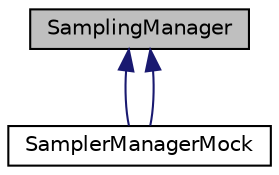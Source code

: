 digraph "SamplingManager"
{
  edge [fontname="Helvetica",fontsize="10",labelfontname="Helvetica",labelfontsize="10"];
  node [fontname="Helvetica",fontsize="10",shape=record];
  Node1 [label="SamplingManager",height=0.2,width=0.4,color="black", fillcolor="grey75", style="filled", fontcolor="black"];
  Node1 -> Node2 [dir="back",color="midnightblue",fontsize="10",style="solid",fontname="Helvetica"];
  Node2 [label="SamplerManagerMock",height=0.2,width=0.4,color="black", fillcolor="white", style="filled",URL="$classSamplerManagerMock.html"];
  Node1 -> Node2 [dir="back",color="midnightblue",fontsize="10",style="solid",fontname="Helvetica"];
}
